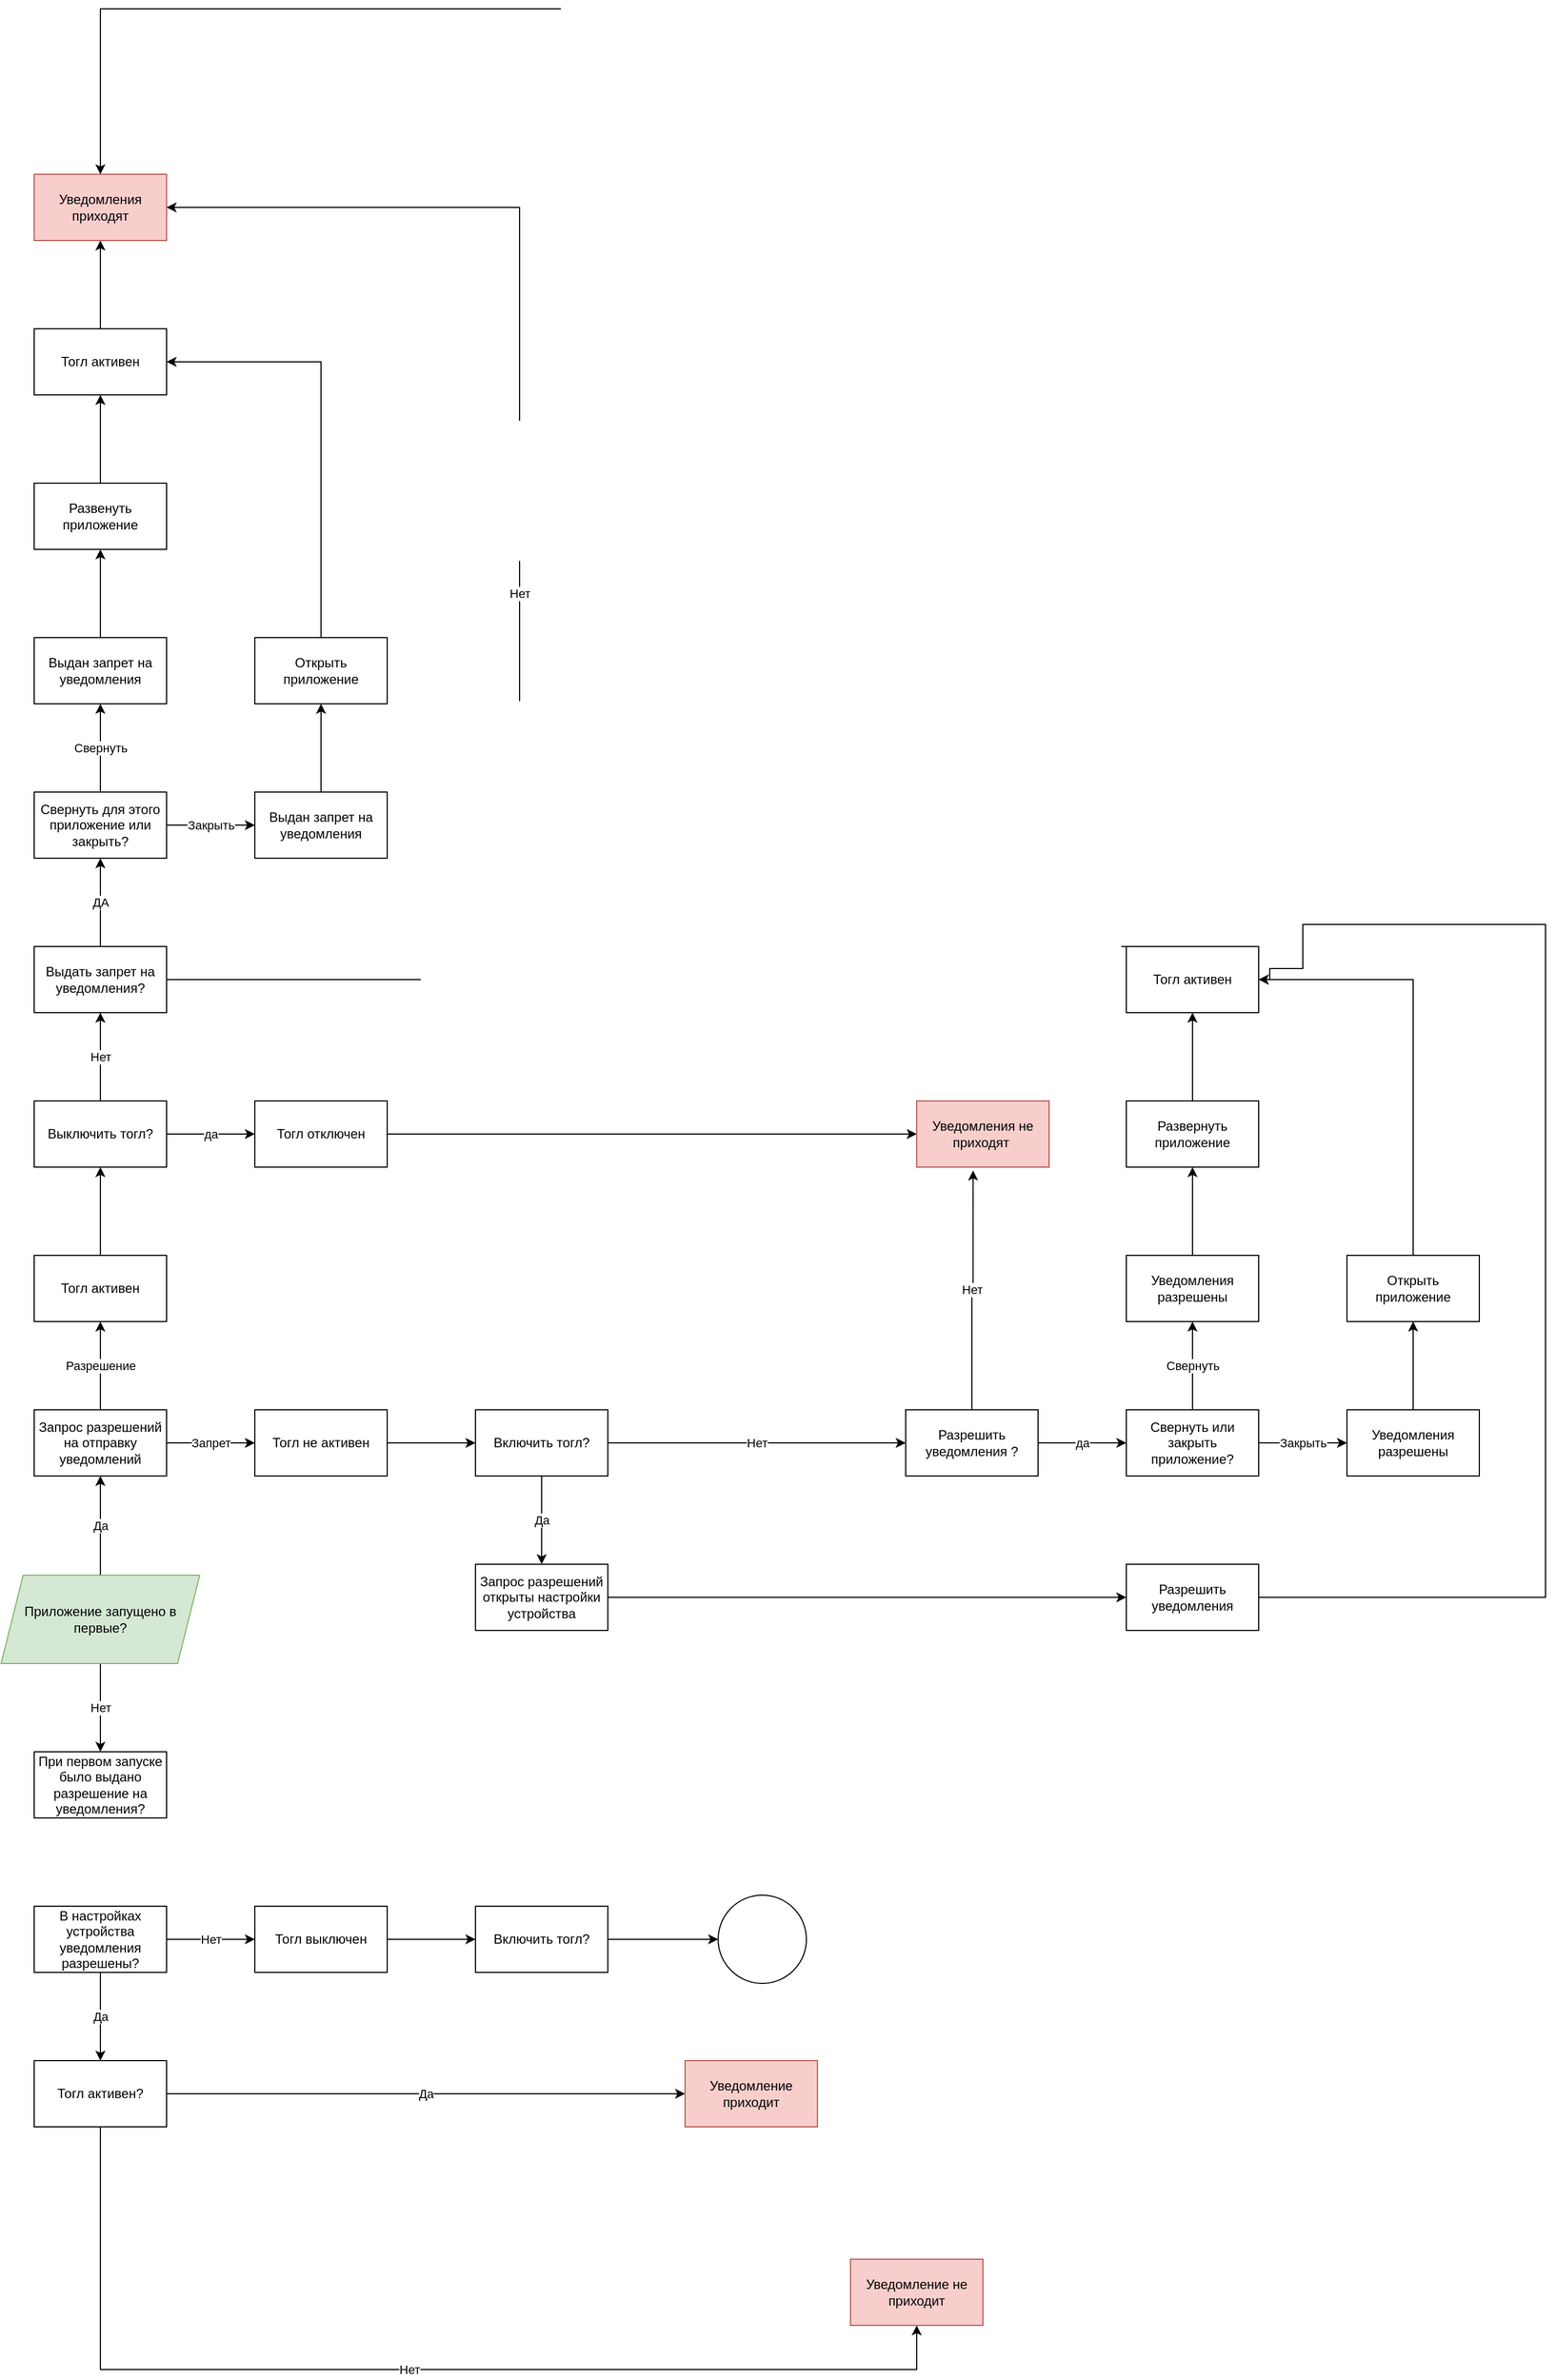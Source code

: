 <mxfile version="21.7.5" type="device">
  <diagram name="Page-1" id="A1ORujv4aqCWnOWxlMay">
    <mxGraphModel dx="1221" dy="2960" grid="1" gridSize="10" guides="1" tooltips="1" connect="1" arrows="1" fold="1" page="1" pageScale="1" pageWidth="827" pageHeight="1169" math="0" shadow="0">
      <root>
        <mxCell id="0" />
        <mxCell id="1" parent="0" />
        <mxCell id="5HWqv9ZG_8pCzen7Ye76-3" value="Да" style="edgeStyle=orthogonalEdgeStyle;rounded=0;orthogonalLoop=1;jettySize=auto;html=1;" parent="1" source="5HWqv9ZG_8pCzen7Ye76-1" target="5HWqv9ZG_8pCzen7Ye76-2" edge="1">
          <mxGeometry relative="1" as="geometry" />
        </mxCell>
        <mxCell id="5HWqv9ZG_8pCzen7Ye76-5" value="Нет" style="edgeStyle=orthogonalEdgeStyle;rounded=0;orthogonalLoop=1;jettySize=auto;html=1;" parent="1" source="5HWqv9ZG_8pCzen7Ye76-1" target="5HWqv9ZG_8pCzen7Ye76-4" edge="1">
          <mxGeometry relative="1" as="geometry" />
        </mxCell>
        <mxCell id="5HWqv9ZG_8pCzen7Ye76-1" value="Приложение запущено в первые?" style="shape=parallelogram;perimeter=parallelogramPerimeter;whiteSpace=wrap;html=1;fixedSize=1;fillColor=#d5e8d4;strokeColor=#82b366;" parent="1" vertex="1">
          <mxGeometry x="80" y="50" width="180" height="80" as="geometry" />
        </mxCell>
        <mxCell id="5HWqv9ZG_8pCzen7Ye76-7" value="Разрешение" style="edgeStyle=orthogonalEdgeStyle;rounded=0;orthogonalLoop=1;jettySize=auto;html=1;" parent="1" source="5HWqv9ZG_8pCzen7Ye76-2" target="5HWqv9ZG_8pCzen7Ye76-6" edge="1">
          <mxGeometry relative="1" as="geometry" />
        </mxCell>
        <mxCell id="5HWqv9ZG_8pCzen7Ye76-9" value="Запрет" style="edgeStyle=orthogonalEdgeStyle;rounded=0;orthogonalLoop=1;jettySize=auto;html=1;" parent="1" source="5HWqv9ZG_8pCzen7Ye76-2" target="5HWqv9ZG_8pCzen7Ye76-8" edge="1">
          <mxGeometry relative="1" as="geometry" />
        </mxCell>
        <mxCell id="5HWqv9ZG_8pCzen7Ye76-2" value="Запрос разрешений на отправку уведомлений" style="whiteSpace=wrap;html=1;" parent="1" vertex="1">
          <mxGeometry x="110" y="-100" width="120" height="60" as="geometry" />
        </mxCell>
        <mxCell id="5HWqv9ZG_8pCzen7Ye76-4" value="При первом запуске было выдано разрешение на уведомления?" style="whiteSpace=wrap;html=1;" parent="1" vertex="1">
          <mxGeometry x="110" y="210" width="120" height="60" as="geometry" />
        </mxCell>
        <mxCell id="5HWqv9ZG_8pCzen7Ye76-28" value="" style="edgeStyle=orthogonalEdgeStyle;rounded=0;orthogonalLoop=1;jettySize=auto;html=1;" parent="1" source="5HWqv9ZG_8pCzen7Ye76-6" target="5HWqv9ZG_8pCzen7Ye76-27" edge="1">
          <mxGeometry relative="1" as="geometry" />
        </mxCell>
        <mxCell id="5HWqv9ZG_8pCzen7Ye76-6" value="Тогл активен" style="whiteSpace=wrap;html=1;" parent="1" vertex="1">
          <mxGeometry x="110" y="-240" width="120" height="60" as="geometry" />
        </mxCell>
        <mxCell id="5HWqv9ZG_8pCzen7Ye76-86" value="" style="edgeStyle=orthogonalEdgeStyle;rounded=0;orthogonalLoop=1;jettySize=auto;html=1;" parent="1" source="5HWqv9ZG_8pCzen7Ye76-8" target="5HWqv9ZG_8pCzen7Ye76-85" edge="1">
          <mxGeometry relative="1" as="geometry" />
        </mxCell>
        <mxCell id="5HWqv9ZG_8pCzen7Ye76-8" value="Тогл не активен" style="whiteSpace=wrap;html=1;" parent="1" vertex="1">
          <mxGeometry x="310" y="-100" width="120" height="60" as="geometry" />
        </mxCell>
        <mxCell id="5HWqv9ZG_8pCzen7Ye76-17" value="Да" style="edgeStyle=orthogonalEdgeStyle;rounded=0;orthogonalLoop=1;jettySize=auto;html=1;" parent="1" source="5HWqv9ZG_8pCzen7Ye76-10" target="5HWqv9ZG_8pCzen7Ye76-16" edge="1">
          <mxGeometry relative="1" as="geometry" />
        </mxCell>
        <mxCell id="5HWqv9ZG_8pCzen7Ye76-19" value="Нет" style="edgeStyle=orthogonalEdgeStyle;rounded=0;orthogonalLoop=1;jettySize=auto;html=1;" parent="1" source="5HWqv9ZG_8pCzen7Ye76-10" target="5HWqv9ZG_8pCzen7Ye76-18" edge="1">
          <mxGeometry relative="1" as="geometry" />
        </mxCell>
        <mxCell id="5HWqv9ZG_8pCzen7Ye76-10" value="В настройках устройства уведомления разрешены?" style="whiteSpace=wrap;html=1;" parent="1" vertex="1">
          <mxGeometry x="110" y="350" width="120" height="60" as="geometry" />
        </mxCell>
        <mxCell id="5HWqv9ZG_8pCzen7Ye76-21" value="Нет" style="edgeStyle=orthogonalEdgeStyle;rounded=0;orthogonalLoop=1;jettySize=auto;html=1;" parent="1" source="5HWqv9ZG_8pCzen7Ye76-16" target="5HWqv9ZG_8pCzen7Ye76-20" edge="1">
          <mxGeometry relative="1" as="geometry">
            <Array as="points">
              <mxPoint x="170" y="770" />
            </Array>
          </mxGeometry>
        </mxCell>
        <mxCell id="5HWqv9ZG_8pCzen7Ye76-23" value="Да" style="edgeStyle=orthogonalEdgeStyle;rounded=0;orthogonalLoop=1;jettySize=auto;html=1;" parent="1" source="5HWqv9ZG_8pCzen7Ye76-16" target="5HWqv9ZG_8pCzen7Ye76-22" edge="1">
          <mxGeometry relative="1" as="geometry" />
        </mxCell>
        <mxCell id="5HWqv9ZG_8pCzen7Ye76-16" value="Тогл активен?" style="whiteSpace=wrap;html=1;" parent="1" vertex="1">
          <mxGeometry x="110" y="490" width="120" height="60" as="geometry" />
        </mxCell>
        <mxCell id="5HWqv9ZG_8pCzen7Ye76-84" value="" style="edgeStyle=orthogonalEdgeStyle;rounded=0;orthogonalLoop=1;jettySize=auto;html=1;" parent="1" source="5HWqv9ZG_8pCzen7Ye76-18" target="5HWqv9ZG_8pCzen7Ye76-83" edge="1">
          <mxGeometry relative="1" as="geometry" />
        </mxCell>
        <mxCell id="5HWqv9ZG_8pCzen7Ye76-18" value="Тогл выключен" style="whiteSpace=wrap;html=1;" parent="1" vertex="1">
          <mxGeometry x="310" y="350" width="120" height="60" as="geometry" />
        </mxCell>
        <mxCell id="5HWqv9ZG_8pCzen7Ye76-20" value="Уведомление не приходит" style="whiteSpace=wrap;html=1;fillColor=#f8cecc;strokeColor=#b85450;" parent="1" vertex="1">
          <mxGeometry x="850" y="670" width="120" height="60" as="geometry" />
        </mxCell>
        <mxCell id="5HWqv9ZG_8pCzen7Ye76-22" value="Уведомление приходит" style="whiteSpace=wrap;html=1;fillColor=#f8cecc;strokeColor=#b85450;" parent="1" vertex="1">
          <mxGeometry x="700" y="490" width="120" height="60" as="geometry" />
        </mxCell>
        <mxCell id="5HWqv9ZG_8pCzen7Ye76-30" value="Нет" style="edgeStyle=orthogonalEdgeStyle;rounded=0;orthogonalLoop=1;jettySize=auto;html=1;" parent="1" source="5HWqv9ZG_8pCzen7Ye76-27" target="5HWqv9ZG_8pCzen7Ye76-29" edge="1">
          <mxGeometry relative="1" as="geometry" />
        </mxCell>
        <mxCell id="5HWqv9ZG_8pCzen7Ye76-60" value="да" style="edgeStyle=orthogonalEdgeStyle;rounded=0;orthogonalLoop=1;jettySize=auto;html=1;" parent="1" source="5HWqv9ZG_8pCzen7Ye76-27" target="5HWqv9ZG_8pCzen7Ye76-59" edge="1">
          <mxGeometry relative="1" as="geometry" />
        </mxCell>
        <mxCell id="5HWqv9ZG_8pCzen7Ye76-27" value="Выключить тогл?" style="whiteSpace=wrap;html=1;" parent="1" vertex="1">
          <mxGeometry x="110" y="-380" width="120" height="60" as="geometry" />
        </mxCell>
        <mxCell id="5HWqv9ZG_8pCzen7Ye76-32" value="ДА" style="edgeStyle=orthogonalEdgeStyle;rounded=0;orthogonalLoop=1;jettySize=auto;html=1;" parent="1" source="5HWqv9ZG_8pCzen7Ye76-29" target="5HWqv9ZG_8pCzen7Ye76-31" edge="1">
          <mxGeometry relative="1" as="geometry" />
        </mxCell>
        <mxCell id="5HWqv9ZG_8pCzen7Ye76-62" value="Нет" style="edgeStyle=orthogonalEdgeStyle;rounded=0;orthogonalLoop=1;jettySize=auto;html=1;entryX=1;entryY=0.5;entryDx=0;entryDy=0;" parent="1" source="5HWqv9ZG_8pCzen7Ye76-29" target="5HWqv9ZG_8pCzen7Ye76-53" edge="1">
          <mxGeometry relative="1" as="geometry">
            <mxPoint x="310" y="-490" as="targetPoint" />
            <Array as="points">
              <mxPoint x="550" y="-490" />
              <mxPoint x="550" y="-1190" />
            </Array>
          </mxGeometry>
        </mxCell>
        <mxCell id="5HWqv9ZG_8pCzen7Ye76-29" value="Выдать запрет на уведомления?" style="whiteSpace=wrap;html=1;" parent="1" vertex="1">
          <mxGeometry x="110" y="-520" width="120" height="60" as="geometry" />
        </mxCell>
        <mxCell id="5HWqv9ZG_8pCzen7Ye76-46" value="Свернуть" style="edgeStyle=orthogonalEdgeStyle;rounded=0;orthogonalLoop=1;jettySize=auto;html=1;" parent="1" source="5HWqv9ZG_8pCzen7Ye76-31" target="5HWqv9ZG_8pCzen7Ye76-45" edge="1">
          <mxGeometry relative="1" as="geometry" />
        </mxCell>
        <mxCell id="5HWqv9ZG_8pCzen7Ye76-48" value="Закрыть" style="edgeStyle=orthogonalEdgeStyle;rounded=0;orthogonalLoop=1;jettySize=auto;html=1;" parent="1" source="5HWqv9ZG_8pCzen7Ye76-31" target="5HWqv9ZG_8pCzen7Ye76-47" edge="1">
          <mxGeometry relative="1" as="geometry" />
        </mxCell>
        <mxCell id="5HWqv9ZG_8pCzen7Ye76-31" value="Свернуть для этого приложение или закрыть?" style="whiteSpace=wrap;html=1;" parent="1" vertex="1">
          <mxGeometry x="110" y="-660" width="120" height="60" as="geometry" />
        </mxCell>
        <mxCell id="5HWqv9ZG_8pCzen7Ye76-66" value="да" style="edgeStyle=orthogonalEdgeStyle;rounded=0;orthogonalLoop=1;jettySize=auto;html=1;" parent="1" source="5HWqv9ZG_8pCzen7Ye76-41" target="5HWqv9ZG_8pCzen7Ye76-65" edge="1">
          <mxGeometry relative="1" as="geometry" />
        </mxCell>
        <mxCell id="5HWqv9ZG_8pCzen7Ye76-73" value="Нет" style="edgeStyle=orthogonalEdgeStyle;rounded=0;orthogonalLoop=1;jettySize=auto;html=1;exitX=0.5;exitY=0;exitDx=0;exitDy=0;entryX=0.426;entryY=1.052;entryDx=0;entryDy=0;entryPerimeter=0;" parent="1" source="5HWqv9ZG_8pCzen7Ye76-41" target="5HWqv9ZG_8pCzen7Ye76-63" edge="1">
          <mxGeometry relative="1" as="geometry" />
        </mxCell>
        <mxCell id="5HWqv9ZG_8pCzen7Ye76-41" value="Разрешить уведомления ?" style="whiteSpace=wrap;html=1;" parent="1" vertex="1">
          <mxGeometry x="900" y="-100" width="120" height="60" as="geometry" />
        </mxCell>
        <mxCell id="5HWqv9ZG_8pCzen7Ye76-50" value="" style="edgeStyle=orthogonalEdgeStyle;rounded=0;orthogonalLoop=1;jettySize=auto;html=1;" parent="1" source="5HWqv9ZG_8pCzen7Ye76-45" target="5HWqv9ZG_8pCzen7Ye76-49" edge="1">
          <mxGeometry relative="1" as="geometry" />
        </mxCell>
        <mxCell id="5HWqv9ZG_8pCzen7Ye76-45" value="Выдан запрет на уведомления" style="whiteSpace=wrap;html=1;" parent="1" vertex="1">
          <mxGeometry x="110" y="-800" width="120" height="60" as="geometry" />
        </mxCell>
        <mxCell id="5HWqv9ZG_8pCzen7Ye76-57" value="" style="edgeStyle=orthogonalEdgeStyle;rounded=0;orthogonalLoop=1;jettySize=auto;html=1;" parent="1" source="5HWqv9ZG_8pCzen7Ye76-47" target="5HWqv9ZG_8pCzen7Ye76-56" edge="1">
          <mxGeometry relative="1" as="geometry" />
        </mxCell>
        <mxCell id="5HWqv9ZG_8pCzen7Ye76-47" value="Выдан запрет на уведомления" style="whiteSpace=wrap;html=1;" parent="1" vertex="1">
          <mxGeometry x="310" y="-660" width="120" height="60" as="geometry" />
        </mxCell>
        <mxCell id="5HWqv9ZG_8pCzen7Ye76-52" value="" style="edgeStyle=orthogonalEdgeStyle;rounded=0;orthogonalLoop=1;jettySize=auto;html=1;" parent="1" source="5HWqv9ZG_8pCzen7Ye76-49" target="5HWqv9ZG_8pCzen7Ye76-51" edge="1">
          <mxGeometry relative="1" as="geometry" />
        </mxCell>
        <mxCell id="5HWqv9ZG_8pCzen7Ye76-49" value="Развенуть приложение" style="whiteSpace=wrap;html=1;" parent="1" vertex="1">
          <mxGeometry x="110" y="-940" width="120" height="60" as="geometry" />
        </mxCell>
        <mxCell id="5HWqv9ZG_8pCzen7Ye76-54" value="" style="edgeStyle=orthogonalEdgeStyle;rounded=0;orthogonalLoop=1;jettySize=auto;html=1;" parent="1" source="5HWqv9ZG_8pCzen7Ye76-51" target="5HWqv9ZG_8pCzen7Ye76-53" edge="1">
          <mxGeometry relative="1" as="geometry" />
        </mxCell>
        <mxCell id="5HWqv9ZG_8pCzen7Ye76-51" value="Тогл активен" style="whiteSpace=wrap;html=1;" parent="1" vertex="1">
          <mxGeometry x="110" y="-1080" width="120" height="60" as="geometry" />
        </mxCell>
        <mxCell id="5HWqv9ZG_8pCzen7Ye76-53" value="Уведомления приходят" style="whiteSpace=wrap;html=1;fillColor=#f8cecc;strokeColor=#b85450;" parent="1" vertex="1">
          <mxGeometry x="110" y="-1220" width="120" height="60" as="geometry" />
        </mxCell>
        <mxCell id="5HWqv9ZG_8pCzen7Ye76-58" style="edgeStyle=orthogonalEdgeStyle;rounded=0;orthogonalLoop=1;jettySize=auto;html=1;exitX=0.5;exitY=0;exitDx=0;exitDy=0;entryX=1;entryY=0.5;entryDx=0;entryDy=0;" parent="1" source="5HWqv9ZG_8pCzen7Ye76-56" target="5HWqv9ZG_8pCzen7Ye76-51" edge="1">
          <mxGeometry relative="1" as="geometry" />
        </mxCell>
        <mxCell id="5HWqv9ZG_8pCzen7Ye76-56" value="Открыть приложение" style="whiteSpace=wrap;html=1;" parent="1" vertex="1">
          <mxGeometry x="310" y="-800" width="120" height="60" as="geometry" />
        </mxCell>
        <mxCell id="5HWqv9ZG_8pCzen7Ye76-64" value="" style="edgeStyle=orthogonalEdgeStyle;rounded=0;orthogonalLoop=1;jettySize=auto;html=1;" parent="1" source="5HWqv9ZG_8pCzen7Ye76-59" target="5HWqv9ZG_8pCzen7Ye76-63" edge="1">
          <mxGeometry relative="1" as="geometry" />
        </mxCell>
        <mxCell id="5HWqv9ZG_8pCzen7Ye76-59" value="Тогл отключен" style="whiteSpace=wrap;html=1;" parent="1" vertex="1">
          <mxGeometry x="310" y="-380" width="120" height="60" as="geometry" />
        </mxCell>
        <mxCell id="5HWqv9ZG_8pCzen7Ye76-63" value="Уведомления не приходят&amp;nbsp;" style="whiteSpace=wrap;html=1;fillColor=#f8cecc;strokeColor=#b85450;" parent="1" vertex="1">
          <mxGeometry x="910" y="-380" width="120" height="60" as="geometry" />
        </mxCell>
        <mxCell id="5HWqv9ZG_8pCzen7Ye76-68" value="Свернуть" style="edgeStyle=orthogonalEdgeStyle;rounded=0;orthogonalLoop=1;jettySize=auto;html=1;" parent="1" source="5HWqv9ZG_8pCzen7Ye76-65" target="5HWqv9ZG_8pCzen7Ye76-67" edge="1">
          <mxGeometry relative="1" as="geometry" />
        </mxCell>
        <mxCell id="5HWqv9ZG_8pCzen7Ye76-70" value="Закрыть" style="edgeStyle=orthogonalEdgeStyle;rounded=0;orthogonalLoop=1;jettySize=auto;html=1;" parent="1" source="5HWqv9ZG_8pCzen7Ye76-65" target="5HWqv9ZG_8pCzen7Ye76-69" edge="1">
          <mxGeometry relative="1" as="geometry" />
        </mxCell>
        <mxCell id="5HWqv9ZG_8pCzen7Ye76-65" value="Свернуть или закрыть приложение?" style="whiteSpace=wrap;html=1;" parent="1" vertex="1">
          <mxGeometry x="1100" y="-100" width="120" height="60" as="geometry" />
        </mxCell>
        <mxCell id="5HWqv9ZG_8pCzen7Ye76-75" value="" style="edgeStyle=orthogonalEdgeStyle;rounded=0;orthogonalLoop=1;jettySize=auto;html=1;" parent="1" source="5HWqv9ZG_8pCzen7Ye76-67" target="5HWqv9ZG_8pCzen7Ye76-74" edge="1">
          <mxGeometry relative="1" as="geometry" />
        </mxCell>
        <mxCell id="5HWqv9ZG_8pCzen7Ye76-67" value="Уведомления разрешены" style="whiteSpace=wrap;html=1;" parent="1" vertex="1">
          <mxGeometry x="1100" y="-240" width="120" height="60" as="geometry" />
        </mxCell>
        <mxCell id="5HWqv9ZG_8pCzen7Ye76-79" value="" style="edgeStyle=orthogonalEdgeStyle;rounded=0;orthogonalLoop=1;jettySize=auto;html=1;" parent="1" source="5HWqv9ZG_8pCzen7Ye76-69" target="5HWqv9ZG_8pCzen7Ye76-78" edge="1">
          <mxGeometry relative="1" as="geometry" />
        </mxCell>
        <mxCell id="5HWqv9ZG_8pCzen7Ye76-69" value="Уведомления разрешены" style="whiteSpace=wrap;html=1;" parent="1" vertex="1">
          <mxGeometry x="1300" y="-100" width="120" height="60" as="geometry" />
        </mxCell>
        <mxCell id="5HWqv9ZG_8pCzen7Ye76-77" value="" style="edgeStyle=orthogonalEdgeStyle;rounded=0;orthogonalLoop=1;jettySize=auto;html=1;" parent="1" source="5HWqv9ZG_8pCzen7Ye76-74" target="5HWqv9ZG_8pCzen7Ye76-76" edge="1">
          <mxGeometry relative="1" as="geometry" />
        </mxCell>
        <mxCell id="5HWqv9ZG_8pCzen7Ye76-74" value="Развернуть приложение" style="whiteSpace=wrap;html=1;" parent="1" vertex="1">
          <mxGeometry x="1100" y="-380" width="120" height="60" as="geometry" />
        </mxCell>
        <mxCell id="5HWqv9ZG_8pCzen7Ye76-81" style="edgeStyle=orthogonalEdgeStyle;rounded=0;orthogonalLoop=1;jettySize=auto;html=1;exitX=0.5;exitY=0;exitDx=0;exitDy=0;" parent="1" source="5HWqv9ZG_8pCzen7Ye76-76" target="5HWqv9ZG_8pCzen7Ye76-53" edge="1">
          <mxGeometry relative="1" as="geometry">
            <Array as="points">
              <mxPoint x="760" y="-1370" />
              <mxPoint x="170" y="-1370" />
            </Array>
          </mxGeometry>
        </mxCell>
        <mxCell id="5HWqv9ZG_8pCzen7Ye76-76" value="Тогл активен" style="whiteSpace=wrap;html=1;" parent="1" vertex="1">
          <mxGeometry x="1100" y="-520" width="120" height="60" as="geometry" />
        </mxCell>
        <mxCell id="5HWqv9ZG_8pCzen7Ye76-80" style="edgeStyle=orthogonalEdgeStyle;rounded=0;orthogonalLoop=1;jettySize=auto;html=1;exitX=0.5;exitY=0;exitDx=0;exitDy=0;entryX=1;entryY=0.5;entryDx=0;entryDy=0;" parent="1" source="5HWqv9ZG_8pCzen7Ye76-78" target="5HWqv9ZG_8pCzen7Ye76-76" edge="1">
          <mxGeometry relative="1" as="geometry" />
        </mxCell>
        <mxCell id="5HWqv9ZG_8pCzen7Ye76-78" value="Открыть приложение" style="whiteSpace=wrap;html=1;" parent="1" vertex="1">
          <mxGeometry x="1300" y="-240" width="120" height="60" as="geometry" />
        </mxCell>
        <mxCell id="RFl-tV_mQBTuGmalTVbG-3" value="" style="edgeStyle=orthogonalEdgeStyle;rounded=0;orthogonalLoop=1;jettySize=auto;html=1;" edge="1" parent="1" source="5HWqv9ZG_8pCzen7Ye76-83" target="RFl-tV_mQBTuGmalTVbG-2">
          <mxGeometry relative="1" as="geometry" />
        </mxCell>
        <mxCell id="5HWqv9ZG_8pCzen7Ye76-83" value="Включить тогл?" style="whiteSpace=wrap;html=1;" parent="1" vertex="1">
          <mxGeometry x="510" y="350" width="120" height="60" as="geometry" />
        </mxCell>
        <mxCell id="5HWqv9ZG_8pCzen7Ye76-88" value="Да" style="edgeStyle=orthogonalEdgeStyle;rounded=0;orthogonalLoop=1;jettySize=auto;html=1;" parent="1" source="5HWqv9ZG_8pCzen7Ye76-85" target="5HWqv9ZG_8pCzen7Ye76-87" edge="1">
          <mxGeometry relative="1" as="geometry" />
        </mxCell>
        <mxCell id="5HWqv9ZG_8pCzen7Ye76-90" value="Нет" style="edgeStyle=orthogonalEdgeStyle;rounded=0;orthogonalLoop=1;jettySize=auto;html=1;" parent="1" source="5HWqv9ZG_8pCzen7Ye76-85" target="5HWqv9ZG_8pCzen7Ye76-41" edge="1">
          <mxGeometry relative="1" as="geometry">
            <mxPoint x="710" y="-70" as="targetPoint" />
          </mxGeometry>
        </mxCell>
        <mxCell id="5HWqv9ZG_8pCzen7Ye76-85" value="Включить тогл?" style="whiteSpace=wrap;html=1;" parent="1" vertex="1">
          <mxGeometry x="510" y="-100" width="120" height="60" as="geometry" />
        </mxCell>
        <mxCell id="5HWqv9ZG_8pCzen7Ye76-92" value="" style="edgeStyle=orthogonalEdgeStyle;rounded=0;orthogonalLoop=1;jettySize=auto;html=1;" parent="1" source="5HWqv9ZG_8pCzen7Ye76-87" target="5HWqv9ZG_8pCzen7Ye76-91" edge="1">
          <mxGeometry relative="1" as="geometry" />
        </mxCell>
        <mxCell id="5HWqv9ZG_8pCzen7Ye76-87" value="Запрос разрешений открыты настройки устройства" style="whiteSpace=wrap;html=1;" parent="1" vertex="1">
          <mxGeometry x="510" y="40" width="120" height="60" as="geometry" />
        </mxCell>
        <mxCell id="5HWqv9ZG_8pCzen7Ye76-94" style="edgeStyle=orthogonalEdgeStyle;rounded=0;orthogonalLoop=1;jettySize=auto;html=1;exitX=1;exitY=0.5;exitDx=0;exitDy=0;entryX=1;entryY=0.5;entryDx=0;entryDy=0;" parent="1" source="5HWqv9ZG_8pCzen7Ye76-91" target="5HWqv9ZG_8pCzen7Ye76-76" edge="1">
          <mxGeometry relative="1" as="geometry">
            <Array as="points">
              <mxPoint x="1480" y="70" />
              <mxPoint x="1480" y="-540" />
              <mxPoint x="1260" y="-540" />
              <mxPoint x="1260" y="-500" />
              <mxPoint x="1230" y="-500" />
              <mxPoint x="1230" y="-490" />
            </Array>
          </mxGeometry>
        </mxCell>
        <mxCell id="5HWqv9ZG_8pCzen7Ye76-91" value="Разрешить уведомления" style="whiteSpace=wrap;html=1;" parent="1" vertex="1">
          <mxGeometry x="1100" y="40" width="120" height="60" as="geometry" />
        </mxCell>
        <mxCell id="RFl-tV_mQBTuGmalTVbG-2" value="" style="ellipse;whiteSpace=wrap;html=1;" vertex="1" parent="1">
          <mxGeometry x="730" y="340" width="80" height="80" as="geometry" />
        </mxCell>
      </root>
    </mxGraphModel>
  </diagram>
</mxfile>
